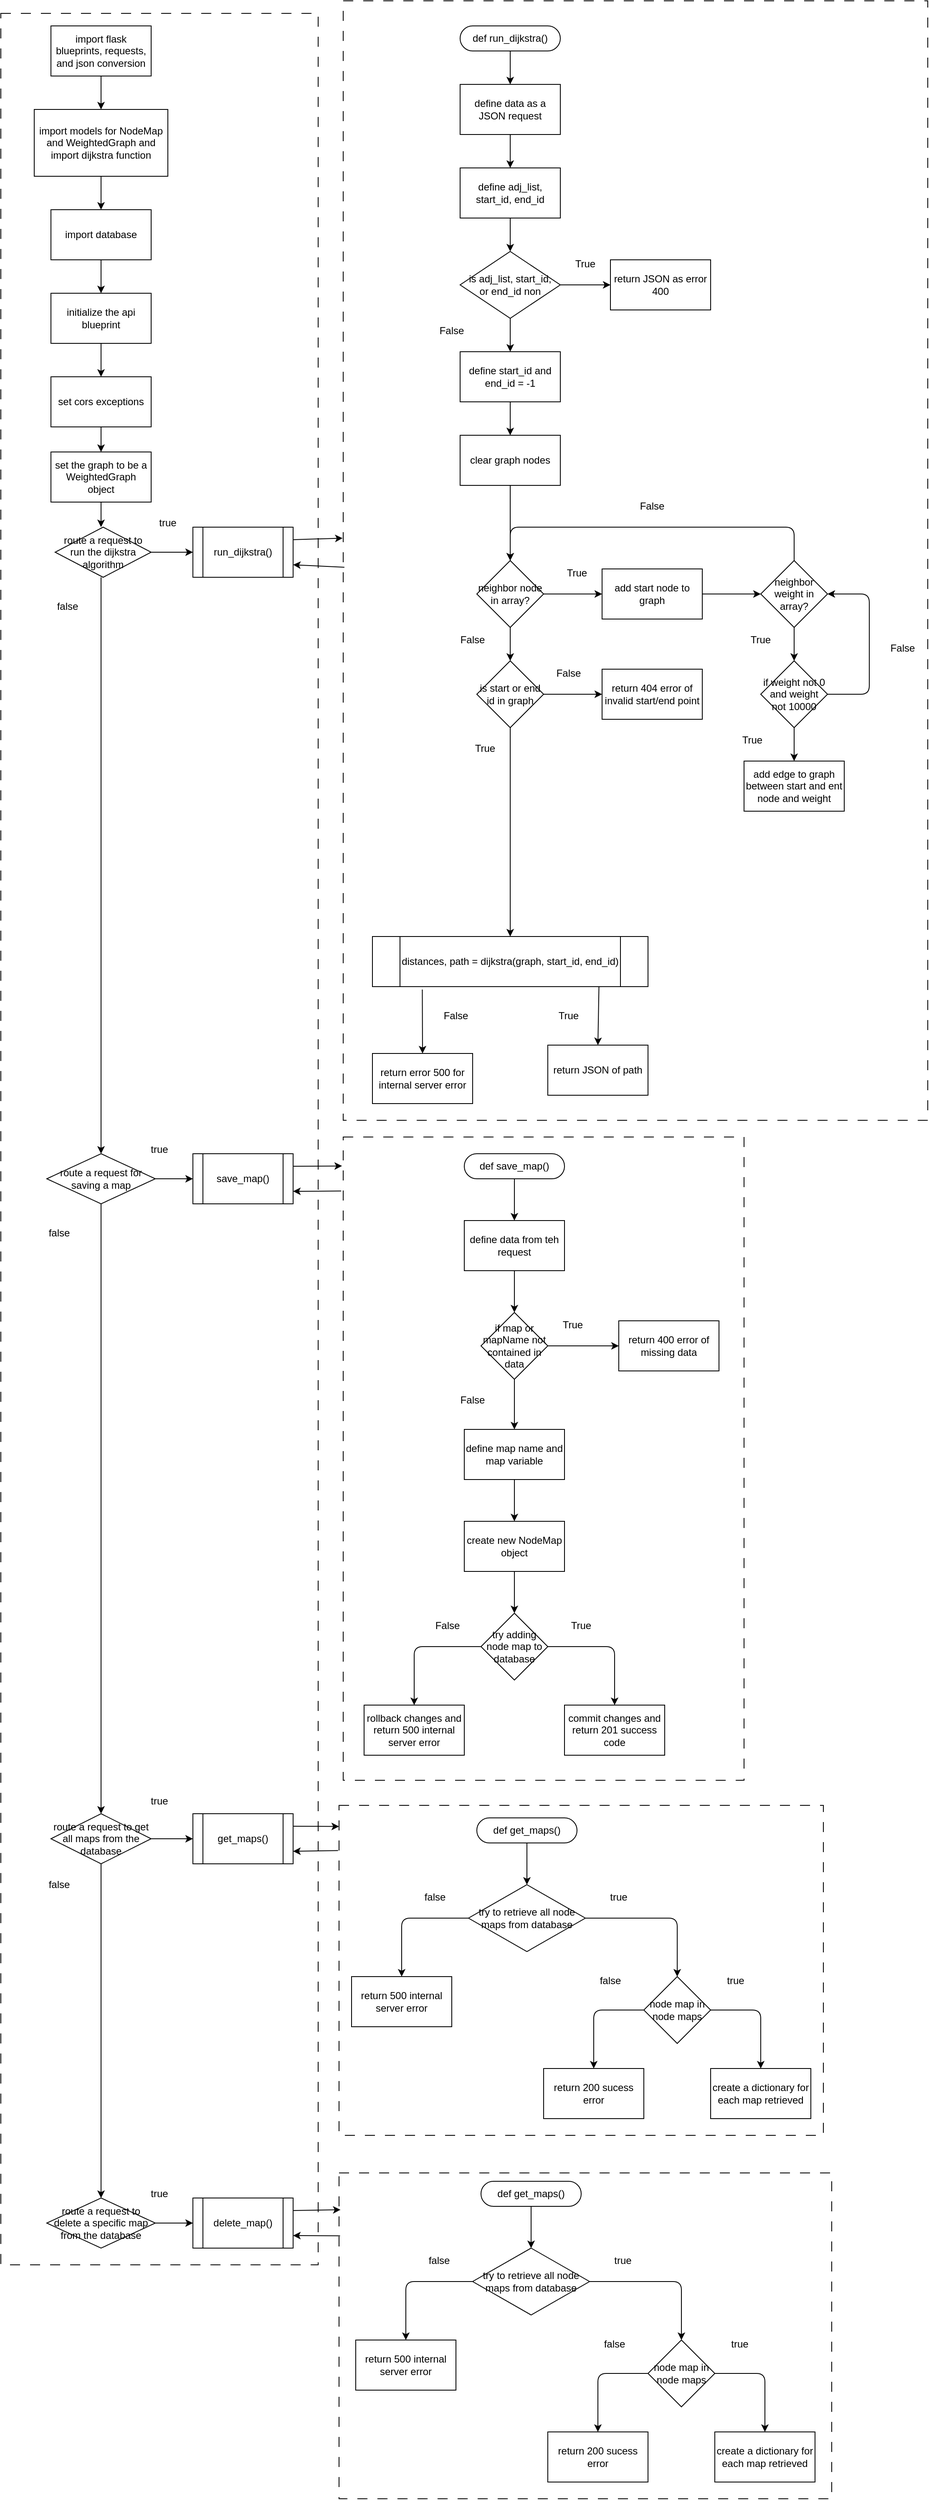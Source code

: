 <mxfile>
    <diagram id="d0Qg-e3rJXt3ObLAlx5V" name="Page-1">
        <mxGraphModel dx="614" dy="1080" grid="1" gridSize="10" guides="1" tooltips="1" connect="1" arrows="1" fold="1" page="1" pageScale="1" pageWidth="850" pageHeight="1100" math="0" shadow="0">
            <root>
                <mxCell id="0"/>
                <mxCell id="1" parent="0"/>
                <mxCell id="142" value="" style="rounded=0;whiteSpace=wrap;html=1;dashed=1;dashPattern=12 12;" vertex="1" parent="1">
                    <mxGeometry x="420" y="145" width="380" height="2695" as="geometry"/>
                </mxCell>
                <mxCell id="138" value="" style="rounded=0;whiteSpace=wrap;html=1;dashed=1;dashPattern=12 12;" vertex="1" parent="1">
                    <mxGeometry x="825" y="2730" width="590" height="390" as="geometry"/>
                </mxCell>
                <mxCell id="119" value="" style="rounded=0;whiteSpace=wrap;html=1;dashed=1;dashPattern=12 12;" vertex="1" parent="1">
                    <mxGeometry x="825" y="2290" width="580" height="395" as="geometry"/>
                </mxCell>
                <mxCell id="100" value="" style="rounded=0;whiteSpace=wrap;html=1;dashed=1;dashPattern=12 12;" vertex="1" parent="1">
                    <mxGeometry x="830" y="1490" width="480" height="770" as="geometry"/>
                </mxCell>
                <mxCell id="76" value="" style="rounded=0;whiteSpace=wrap;html=1;dashed=1;dashPattern=12 12;" vertex="1" parent="1">
                    <mxGeometry x="830" y="130" width="700" height="1340" as="geometry"/>
                </mxCell>
                <mxCell id="57" value="" style="edgeStyle=none;html=1;" edge="1" parent="1" source="2" target="3">
                    <mxGeometry relative="1" as="geometry"/>
                </mxCell>
                <mxCell id="2" value="import flask blueprints, requests, and json conversion" style="rounded=0;whiteSpace=wrap;html=1;" vertex="1" parent="1">
                    <mxGeometry x="480" y="160" width="120" height="60" as="geometry"/>
                </mxCell>
                <mxCell id="58" value="" style="edgeStyle=none;html=1;" edge="1" parent="1" source="3" target="4">
                    <mxGeometry relative="1" as="geometry"/>
                </mxCell>
                <mxCell id="3" value="import models for NodeMap and WeightedGraph and import dijkstra function" style="rounded=0;whiteSpace=wrap;html=1;" vertex="1" parent="1">
                    <mxGeometry x="460" y="260" width="160" height="80" as="geometry"/>
                </mxCell>
                <mxCell id="59" value="" style="edgeStyle=none;html=1;" edge="1" parent="1" source="4" target="5">
                    <mxGeometry relative="1" as="geometry"/>
                </mxCell>
                <mxCell id="4" value="import database" style="rounded=0;whiteSpace=wrap;html=1;" vertex="1" parent="1">
                    <mxGeometry x="480" y="380" width="120" height="60" as="geometry"/>
                </mxCell>
                <mxCell id="60" value="" style="edgeStyle=none;html=1;" edge="1" parent="1" source="5" target="6">
                    <mxGeometry relative="1" as="geometry"/>
                </mxCell>
                <mxCell id="5" value="initialize the api blueprint" style="rounded=0;whiteSpace=wrap;html=1;" vertex="1" parent="1">
                    <mxGeometry x="480" y="480" width="120" height="60" as="geometry"/>
                </mxCell>
                <mxCell id="61" value="" style="edgeStyle=none;html=1;" edge="1" parent="1" source="6" target="7">
                    <mxGeometry relative="1" as="geometry"/>
                </mxCell>
                <mxCell id="6" value="set cors exceptions" style="rounded=0;whiteSpace=wrap;html=1;" vertex="1" parent="1">
                    <mxGeometry x="480" y="580" width="120" height="60" as="geometry"/>
                </mxCell>
                <mxCell id="62" value="" style="edgeStyle=none;html=1;" edge="1" parent="1" source="7">
                    <mxGeometry relative="1" as="geometry">
                        <mxPoint x="540" y="760" as="targetPoint"/>
                    </mxGeometry>
                </mxCell>
                <mxCell id="7" value="set the graph to be a WeightedGraph object" style="rounded=0;whiteSpace=wrap;html=1;" vertex="1" parent="1">
                    <mxGeometry x="480" y="670" width="120" height="60" as="geometry"/>
                </mxCell>
                <mxCell id="63" value="" style="edgeStyle=none;html=1;" edge="1" parent="1" target="56">
                    <mxGeometry relative="1" as="geometry">
                        <mxPoint x="600" y="790" as="sourcePoint"/>
                    </mxGeometry>
                </mxCell>
                <mxCell id="65" value="" style="edgeStyle=none;html=1;entryX=0.5;entryY=0;entryDx=0;entryDy=0;" edge="1" parent="1" target="146">
                    <mxGeometry relative="1" as="geometry">
                        <mxPoint x="540" y="820" as="sourcePoint"/>
                        <mxPoint x="540" y="1340" as="targetPoint"/>
                    </mxGeometry>
                </mxCell>
                <mxCell id="9" value="" style="edgeStyle=none;html=1;" edge="1" parent="1" source="10" target="12">
                    <mxGeometry relative="1" as="geometry"/>
                </mxCell>
                <mxCell id="10" value="def run_dijkstra()" style="rounded=1;whiteSpace=wrap;html=1;arcSize=50;" vertex="1" parent="1">
                    <mxGeometry x="970" y="160" width="120" height="30" as="geometry"/>
                </mxCell>
                <mxCell id="11" value="" style="edgeStyle=none;html=1;" edge="1" parent="1" source="12" target="14">
                    <mxGeometry relative="1" as="geometry"/>
                </mxCell>
                <mxCell id="12" value="define data as a JSON request" style="rounded=0;whiteSpace=wrap;html=1;" vertex="1" parent="1">
                    <mxGeometry x="970" y="230" width="120" height="60" as="geometry"/>
                </mxCell>
                <mxCell id="13" value="" style="edgeStyle=none;html=1;" edge="1" parent="1" source="14" target="17">
                    <mxGeometry relative="1" as="geometry"/>
                </mxCell>
                <mxCell id="14" value="define adj_list, start_id, end_id" style="rounded=0;whiteSpace=wrap;html=1;" vertex="1" parent="1">
                    <mxGeometry x="970" y="330" width="120" height="60" as="geometry"/>
                </mxCell>
                <mxCell id="15" style="edgeStyle=none;html=1;entryX=0;entryY=0.5;entryDx=0;entryDy=0;" edge="1" parent="1" source="17" target="18">
                    <mxGeometry relative="1" as="geometry"/>
                </mxCell>
                <mxCell id="16" value="" style="edgeStyle=none;html=1;" edge="1" parent="1" source="17" target="20">
                    <mxGeometry relative="1" as="geometry"/>
                </mxCell>
                <mxCell id="17" value="is adj_list, start_id,&lt;br&gt;or end_id non" style="rhombus;whiteSpace=wrap;html=1;" vertex="1" parent="1">
                    <mxGeometry x="970" y="430" width="120" height="80" as="geometry"/>
                </mxCell>
                <mxCell id="18" value="return JSON as error 400" style="rounded=0;whiteSpace=wrap;html=1;" vertex="1" parent="1">
                    <mxGeometry x="1150" y="440" width="120" height="60" as="geometry"/>
                </mxCell>
                <mxCell id="19" value="" style="edgeStyle=none;html=1;" edge="1" parent="1" source="20" target="22">
                    <mxGeometry relative="1" as="geometry"/>
                </mxCell>
                <mxCell id="20" value="define start_id and end_id = -1" style="rounded=0;whiteSpace=wrap;html=1;" vertex="1" parent="1">
                    <mxGeometry x="970" y="550" width="120" height="60" as="geometry"/>
                </mxCell>
                <mxCell id="21" value="" style="edgeStyle=none;html=1;" edge="1" parent="1" source="22" target="25">
                    <mxGeometry relative="1" as="geometry"/>
                </mxCell>
                <mxCell id="22" value="clear graph nodes" style="rounded=0;whiteSpace=wrap;html=1;" vertex="1" parent="1">
                    <mxGeometry x="970" y="650" width="120" height="60" as="geometry"/>
                </mxCell>
                <mxCell id="23" value="" style="edgeStyle=none;html=1;" edge="1" parent="1" source="25" target="27">
                    <mxGeometry relative="1" as="geometry"/>
                </mxCell>
                <mxCell id="24" value="" style="edgeStyle=none;html=1;" edge="1" parent="1" source="25" target="37">
                    <mxGeometry relative="1" as="geometry"/>
                </mxCell>
                <mxCell id="25" value="neighbor node in array?" style="rhombus;whiteSpace=wrap;html=1;" vertex="1" parent="1">
                    <mxGeometry x="990" y="800" width="80" height="80" as="geometry"/>
                </mxCell>
                <mxCell id="26" value="" style="edgeStyle=none;html=1;" edge="1" parent="1" source="27" target="30">
                    <mxGeometry relative="1" as="geometry"/>
                </mxCell>
                <mxCell id="27" value="add start node to graph" style="rounded=0;whiteSpace=wrap;html=1;" vertex="1" parent="1">
                    <mxGeometry x="1140" y="810" width="120" height="60" as="geometry"/>
                </mxCell>
                <mxCell id="28" value="" style="edgeStyle=none;html=1;" edge="1" parent="1" source="30" target="33">
                    <mxGeometry relative="1" as="geometry"/>
                </mxCell>
                <mxCell id="29" style="edgeStyle=none;html=1;exitX=0.5;exitY=0;exitDx=0;exitDy=0;entryX=0.5;entryY=0;entryDx=0;entryDy=0;" edge="1" parent="1" source="30" target="25">
                    <mxGeometry relative="1" as="geometry">
                        <Array as="points">
                            <mxPoint x="1370" y="760"/>
                            <mxPoint x="1030" y="760"/>
                        </Array>
                    </mxGeometry>
                </mxCell>
                <mxCell id="30" value="neighbor weight in array?" style="rhombus;whiteSpace=wrap;html=1;" vertex="1" parent="1">
                    <mxGeometry x="1330" y="800" width="80" height="80" as="geometry"/>
                </mxCell>
                <mxCell id="31" value="" style="edgeStyle=none;html=1;" edge="1" parent="1" source="33" target="34">
                    <mxGeometry relative="1" as="geometry"/>
                </mxCell>
                <mxCell id="32" style="edgeStyle=none;html=1;exitX=1;exitY=0.5;exitDx=0;exitDy=0;entryX=1;entryY=0.5;entryDx=0;entryDy=0;" edge="1" parent="1" source="33" target="30">
                    <mxGeometry relative="1" as="geometry">
                        <Array as="points">
                            <mxPoint x="1460" y="960"/>
                            <mxPoint x="1460" y="840"/>
                        </Array>
                    </mxGeometry>
                </mxCell>
                <mxCell id="33" value="if weight not 0 and weight not 10000" style="rhombus;whiteSpace=wrap;html=1;" vertex="1" parent="1">
                    <mxGeometry x="1330" y="920" width="80" height="80" as="geometry"/>
                </mxCell>
                <mxCell id="34" value="add edge to graph between start and ent node and weight" style="rounded=0;whiteSpace=wrap;html=1;" vertex="1" parent="1">
                    <mxGeometry x="1310" y="1040" width="120" height="60" as="geometry"/>
                </mxCell>
                <mxCell id="35" value="" style="edgeStyle=none;html=1;" edge="1" parent="1" source="37" target="38">
                    <mxGeometry relative="1" as="geometry"/>
                </mxCell>
                <mxCell id="36" value="" style="edgeStyle=none;html=1;" edge="1" parent="1" source="37">
                    <mxGeometry relative="1" as="geometry">
                        <mxPoint x="1030" y="1250" as="targetPoint"/>
                    </mxGeometry>
                </mxCell>
                <mxCell id="37" value="is start or end id in graph" style="rhombus;whiteSpace=wrap;html=1;" vertex="1" parent="1">
                    <mxGeometry x="990" y="920" width="80" height="80" as="geometry"/>
                </mxCell>
                <mxCell id="38" value="return 404 error of invalid start/end point" style="rounded=0;whiteSpace=wrap;html=1;" vertex="1" parent="1">
                    <mxGeometry x="1140" y="930" width="120" height="60" as="geometry"/>
                </mxCell>
                <mxCell id="233" style="edgeStyle=none;html=1;exitX=0.5;exitY=0;exitDx=0;exitDy=0;entryX=0.822;entryY=0.994;entryDx=0;entryDy=0;entryPerimeter=0;startArrow=classic;startFill=1;endArrow=none;endFill=0;" edge="1" parent="1" source="42" target="231">
                    <mxGeometry relative="1" as="geometry"/>
                </mxCell>
                <mxCell id="42" value="return JSON of path" style="rounded=0;whiteSpace=wrap;html=1;" vertex="1" parent="1">
                    <mxGeometry x="1075" y="1380" width="120" height="60" as="geometry"/>
                </mxCell>
                <mxCell id="232" style="edgeStyle=none;html=1;exitX=0.5;exitY=0;exitDx=0;exitDy=0;entryX=0.181;entryY=1.058;entryDx=0;entryDy=0;entryPerimeter=0;startArrow=classic;startFill=1;endArrow=none;endFill=0;" edge="1" parent="1" source="43" target="231">
                    <mxGeometry relative="1" as="geometry"/>
                </mxCell>
                <mxCell id="43" value="return error 500 for internal server error" style="rounded=0;whiteSpace=wrap;html=1;" vertex="1" parent="1">
                    <mxGeometry x="865" y="1390" width="120" height="60" as="geometry"/>
                </mxCell>
                <mxCell id="44" value="False" style="text;html=1;strokeColor=none;fillColor=none;align=center;verticalAlign=middle;whiteSpace=wrap;rounded=0;" vertex="1" parent="1">
                    <mxGeometry x="935" y="1330" width="60" height="30" as="geometry"/>
                </mxCell>
                <mxCell id="45" value="True" style="text;html=1;strokeColor=none;fillColor=none;align=center;verticalAlign=middle;whiteSpace=wrap;rounded=0;" vertex="1" parent="1">
                    <mxGeometry x="1070" y="1330" width="60" height="30" as="geometry"/>
                </mxCell>
                <mxCell id="46" value="False" style="text;html=1;strokeColor=none;fillColor=none;align=center;verticalAlign=middle;whiteSpace=wrap;rounded=0;" vertex="1" parent="1">
                    <mxGeometry x="930" y="510" width="60" height="30" as="geometry"/>
                </mxCell>
                <mxCell id="47" value="True" style="text;html=1;strokeColor=none;fillColor=none;align=center;verticalAlign=middle;whiteSpace=wrap;rounded=0;" vertex="1" parent="1">
                    <mxGeometry x="1090" y="430" width="60" height="30" as="geometry"/>
                </mxCell>
                <mxCell id="48" value="False" style="text;html=1;strokeColor=none;fillColor=none;align=center;verticalAlign=middle;whiteSpace=wrap;rounded=0;" vertex="1" parent="1">
                    <mxGeometry x="955" y="880" width="60" height="30" as="geometry"/>
                </mxCell>
                <mxCell id="49" value="True" style="text;html=1;strokeColor=none;fillColor=none;align=center;verticalAlign=middle;whiteSpace=wrap;rounded=0;" vertex="1" parent="1">
                    <mxGeometry x="1080" y="800" width="60" height="30" as="geometry"/>
                </mxCell>
                <mxCell id="50" value="True" style="text;html=1;strokeColor=none;fillColor=none;align=center;verticalAlign=middle;whiteSpace=wrap;rounded=0;" vertex="1" parent="1">
                    <mxGeometry x="1300" y="880" width="60" height="30" as="geometry"/>
                </mxCell>
                <mxCell id="51" value="True" style="text;html=1;strokeColor=none;fillColor=none;align=center;verticalAlign=middle;whiteSpace=wrap;rounded=0;" vertex="1" parent="1">
                    <mxGeometry x="1290" y="1000" width="60" height="30" as="geometry"/>
                </mxCell>
                <mxCell id="52" value="False" style="text;html=1;strokeColor=none;fillColor=none;align=center;verticalAlign=middle;whiteSpace=wrap;rounded=0;" vertex="1" parent="1">
                    <mxGeometry x="1470" y="890" width="60" height="30" as="geometry"/>
                </mxCell>
                <mxCell id="53" value="False" style="text;html=1;strokeColor=none;fillColor=none;align=center;verticalAlign=middle;whiteSpace=wrap;rounded=0;" vertex="1" parent="1">
                    <mxGeometry x="1170" y="720" width="60" height="30" as="geometry"/>
                </mxCell>
                <mxCell id="54" value="True" style="text;html=1;strokeColor=none;fillColor=none;align=center;verticalAlign=middle;whiteSpace=wrap;rounded=0;" vertex="1" parent="1">
                    <mxGeometry x="970" y="1010" width="60" height="30" as="geometry"/>
                </mxCell>
                <mxCell id="55" value="False" style="text;html=1;strokeColor=none;fillColor=none;align=center;verticalAlign=middle;whiteSpace=wrap;rounded=0;" vertex="1" parent="1">
                    <mxGeometry x="1070" y="920" width="60" height="30" as="geometry"/>
                </mxCell>
                <mxCell id="77" style="edgeStyle=none;html=1;exitX=1;exitY=0.25;exitDx=0;exitDy=0;entryX=-0.001;entryY=0.48;entryDx=0;entryDy=0;entryPerimeter=0;" edge="1" parent="1" source="56" target="76">
                    <mxGeometry relative="1" as="geometry"/>
                </mxCell>
                <mxCell id="78" style="edgeStyle=none;html=1;exitX=1;exitY=0.75;exitDx=0;exitDy=0;entryX=0.002;entryY=0.506;entryDx=0;entryDy=0;entryPerimeter=0;startArrow=classic;startFill=1;endArrow=none;endFill=0;" edge="1" parent="1" source="56" target="76">
                    <mxGeometry relative="1" as="geometry"/>
                </mxCell>
                <mxCell id="56" value="run_dijkstra()" style="shape=process;whiteSpace=wrap;html=1;backgroundOutline=1;" vertex="1" parent="1">
                    <mxGeometry x="650" y="760" width="120" height="60" as="geometry"/>
                </mxCell>
                <mxCell id="67" value="" style="edgeStyle=none;html=1;" edge="1" parent="1" target="66">
                    <mxGeometry relative="1" as="geometry">
                        <mxPoint x="600" y="1540" as="sourcePoint"/>
                    </mxGeometry>
                </mxCell>
                <mxCell id="69" value="" style="edgeStyle=none;html=1;" edge="1" parent="1">
                    <mxGeometry relative="1" as="geometry">
                        <mxPoint x="540" y="1570" as="sourcePoint"/>
                        <mxPoint x="540" y="2300" as="targetPoint"/>
                    </mxGeometry>
                </mxCell>
                <mxCell id="102" style="edgeStyle=none;html=1;exitX=1;exitY=0.75;exitDx=0;exitDy=0;entryX=-0.005;entryY=0.084;entryDx=0;entryDy=0;entryPerimeter=0;startArrow=classic;startFill=1;endArrow=none;endFill=0;" edge="1" parent="1" source="66" target="100">
                    <mxGeometry relative="1" as="geometry"/>
                </mxCell>
                <mxCell id="103" style="edgeStyle=none;html=1;exitX=1;exitY=0.25;exitDx=0;exitDy=0;entryX=-0.003;entryY=0.045;entryDx=0;entryDy=0;entryPerimeter=0;startArrow=none;startFill=0;endArrow=classic;endFill=1;" edge="1" parent="1" source="66" target="100">
                    <mxGeometry relative="1" as="geometry"/>
                </mxCell>
                <mxCell id="66" value="save_map()" style="shape=process;whiteSpace=wrap;html=1;backgroundOutline=1;" vertex="1" parent="1">
                    <mxGeometry x="650" y="1510" width="120" height="60" as="geometry"/>
                </mxCell>
                <mxCell id="71" value="" style="edgeStyle=none;html=1;" edge="1" parent="1" target="70">
                    <mxGeometry relative="1" as="geometry">
                        <mxPoint x="600" y="2330" as="sourcePoint"/>
                    </mxGeometry>
                </mxCell>
                <mxCell id="73" value="" style="edgeStyle=none;html=1;" edge="1" parent="1">
                    <mxGeometry relative="1" as="geometry">
                        <mxPoint x="540" y="2360" as="sourcePoint"/>
                        <mxPoint x="540" y="2760" as="targetPoint"/>
                    </mxGeometry>
                </mxCell>
                <mxCell id="121" style="edgeStyle=none;html=1;exitX=1;exitY=0.25;exitDx=0;exitDy=0;entryX=0;entryY=0.064;entryDx=0;entryDy=0;entryPerimeter=0;startArrow=none;startFill=0;endArrow=classic;endFill=1;" edge="1" parent="1" source="70" target="119">
                    <mxGeometry relative="1" as="geometry"/>
                </mxCell>
                <mxCell id="122" style="edgeStyle=none;html=1;exitX=1;exitY=0.75;exitDx=0;exitDy=0;entryX=-0.002;entryY=0.137;entryDx=0;entryDy=0;entryPerimeter=0;startArrow=classic;startFill=1;endArrow=none;endFill=0;" edge="1" parent="1" source="70" target="119">
                    <mxGeometry relative="1" as="geometry"/>
                </mxCell>
                <mxCell id="70" value="get_maps()" style="shape=process;whiteSpace=wrap;html=1;backgroundOutline=1;" vertex="1" parent="1">
                    <mxGeometry x="650" y="2300" width="120" height="60" as="geometry"/>
                </mxCell>
                <mxCell id="75" value="" style="edgeStyle=none;html=1;" edge="1" parent="1" target="74">
                    <mxGeometry relative="1" as="geometry">
                        <mxPoint x="600" y="2790" as="sourcePoint"/>
                    </mxGeometry>
                </mxCell>
                <mxCell id="140" style="edgeStyle=none;html=1;exitX=1;exitY=0.75;exitDx=0;exitDy=0;entryX=0.002;entryY=0.193;entryDx=0;entryDy=0;entryPerimeter=0;startArrow=classic;startFill=1;endArrow=none;endFill=0;" edge="1" parent="1" source="74" target="138">
                    <mxGeometry relative="1" as="geometry"/>
                </mxCell>
                <mxCell id="141" style="edgeStyle=none;html=1;exitX=1;exitY=0.25;exitDx=0;exitDy=0;entryX=0.003;entryY=0.113;entryDx=0;entryDy=0;entryPerimeter=0;startArrow=none;startFill=0;endArrow=classic;endFill=1;" edge="1" parent="1" source="74" target="138">
                    <mxGeometry relative="1" as="geometry"/>
                </mxCell>
                <mxCell id="74" value="delete_map()" style="shape=process;whiteSpace=wrap;html=1;backgroundOutline=1;" vertex="1" parent="1">
                    <mxGeometry x="650" y="2760" width="120" height="60" as="geometry"/>
                </mxCell>
                <mxCell id="79" value="" style="edgeStyle=none;html=1;" edge="1" parent="1" source="80" target="82">
                    <mxGeometry relative="1" as="geometry"/>
                </mxCell>
                <mxCell id="80" value="def save_map()" style="rounded=1;whiteSpace=wrap;html=1;arcSize=50;" vertex="1" parent="1">
                    <mxGeometry x="975" y="1510" width="120" height="30" as="geometry"/>
                </mxCell>
                <mxCell id="81" value="" style="edgeStyle=none;html=1;" edge="1" parent="1" source="82" target="85">
                    <mxGeometry relative="1" as="geometry"/>
                </mxCell>
                <mxCell id="82" value="define data from teh request" style="rounded=0;whiteSpace=wrap;html=1;" vertex="1" parent="1">
                    <mxGeometry x="975" y="1590" width="120" height="60" as="geometry"/>
                </mxCell>
                <mxCell id="83" value="" style="edgeStyle=none;html=1;" edge="1" parent="1" source="85" target="86">
                    <mxGeometry relative="1" as="geometry"/>
                </mxCell>
                <mxCell id="84" value="" style="edgeStyle=none;html=1;" edge="1" parent="1" source="85" target="88">
                    <mxGeometry relative="1" as="geometry"/>
                </mxCell>
                <mxCell id="85" value="if map or mapName not contained in data" style="rhombus;whiteSpace=wrap;html=1;" vertex="1" parent="1">
                    <mxGeometry x="995" y="1700" width="80" height="80" as="geometry"/>
                </mxCell>
                <mxCell id="86" value="return 400 error of missing data" style="rounded=0;whiteSpace=wrap;html=1;" vertex="1" parent="1">
                    <mxGeometry x="1160" y="1710" width="120" height="60" as="geometry"/>
                </mxCell>
                <mxCell id="87" value="" style="edgeStyle=none;html=1;" edge="1" parent="1" source="88" target="90">
                    <mxGeometry relative="1" as="geometry"/>
                </mxCell>
                <mxCell id="88" value="define map name and map variable" style="rounded=0;whiteSpace=wrap;html=1;" vertex="1" parent="1">
                    <mxGeometry x="975" y="1840" width="120" height="60" as="geometry"/>
                </mxCell>
                <mxCell id="89" value="" style="edgeStyle=none;html=1;" edge="1" parent="1" source="90" target="93">
                    <mxGeometry relative="1" as="geometry"/>
                </mxCell>
                <mxCell id="90" value="create new NodeMap object" style="rounded=0;whiteSpace=wrap;html=1;" vertex="1" parent="1">
                    <mxGeometry x="975" y="1950" width="120" height="60" as="geometry"/>
                </mxCell>
                <mxCell id="91" style="edgeStyle=none;html=1;exitX=0;exitY=0.5;exitDx=0;exitDy=0;entryX=0.5;entryY=0;entryDx=0;entryDy=0;" edge="1" parent="1" source="93" target="94">
                    <mxGeometry relative="1" as="geometry">
                        <Array as="points">
                            <mxPoint x="915" y="2100"/>
                        </Array>
                    </mxGeometry>
                </mxCell>
                <mxCell id="92" style="edgeStyle=none;html=1;exitX=1;exitY=0.5;exitDx=0;exitDy=0;entryX=0.5;entryY=0;entryDx=0;entryDy=0;" edge="1" parent="1" source="93" target="95">
                    <mxGeometry relative="1" as="geometry">
                        <Array as="points">
                            <mxPoint x="1155" y="2100"/>
                        </Array>
                    </mxGeometry>
                </mxCell>
                <mxCell id="93" value="try adding node map to database" style="rhombus;whiteSpace=wrap;html=1;" vertex="1" parent="1">
                    <mxGeometry x="995" y="2060" width="80" height="80" as="geometry"/>
                </mxCell>
                <mxCell id="94" value="rollback changes and return 500 internal server error" style="rounded=0;whiteSpace=wrap;html=1;" vertex="1" parent="1">
                    <mxGeometry x="855" y="2170" width="120" height="60" as="geometry"/>
                </mxCell>
                <mxCell id="95" value="commit changes and return 201 success code" style="rounded=0;whiteSpace=wrap;html=1;" vertex="1" parent="1">
                    <mxGeometry x="1095" y="2170" width="120" height="60" as="geometry"/>
                </mxCell>
                <mxCell id="96" value="True" style="text;html=1;strokeColor=none;fillColor=none;align=center;verticalAlign=middle;whiteSpace=wrap;rounded=0;" vertex="1" parent="1">
                    <mxGeometry x="1085" y="2060" width="60" height="30" as="geometry"/>
                </mxCell>
                <mxCell id="97" value="False" style="text;html=1;strokeColor=none;fillColor=none;align=center;verticalAlign=middle;whiteSpace=wrap;rounded=0;" vertex="1" parent="1">
                    <mxGeometry x="925" y="2060" width="60" height="30" as="geometry"/>
                </mxCell>
                <mxCell id="98" value="True" style="text;html=1;strokeColor=none;fillColor=none;align=center;verticalAlign=middle;whiteSpace=wrap;rounded=0;" vertex="1" parent="1">
                    <mxGeometry x="1075" y="1700" width="60" height="30" as="geometry"/>
                </mxCell>
                <mxCell id="99" value="False" style="text;html=1;strokeColor=none;fillColor=none;align=center;verticalAlign=middle;whiteSpace=wrap;rounded=0;" vertex="1" parent="1">
                    <mxGeometry x="955" y="1790" width="60" height="30" as="geometry"/>
                </mxCell>
                <mxCell id="104" value="" style="edgeStyle=none;html=1;" edge="1" parent="1" source="105" target="108">
                    <mxGeometry relative="1" as="geometry"/>
                </mxCell>
                <mxCell id="105" value="def get_maps()" style="rounded=1;whiteSpace=wrap;html=1;arcSize=50;" vertex="1" parent="1">
                    <mxGeometry x="990" y="2305" width="120" height="30" as="geometry"/>
                </mxCell>
                <mxCell id="106" style="edgeStyle=none;html=1;exitX=1;exitY=0.5;exitDx=0;exitDy=0;entryX=0.5;entryY=0;entryDx=0;entryDy=0;" edge="1" parent="1" source="108" target="111">
                    <mxGeometry relative="1" as="geometry">
                        <Array as="points">
                            <mxPoint x="1230" y="2425"/>
                        </Array>
                    </mxGeometry>
                </mxCell>
                <mxCell id="107" style="edgeStyle=none;html=1;exitX=0;exitY=0.5;exitDx=0;exitDy=0;entryX=0.5;entryY=0;entryDx=0;entryDy=0;" edge="1" parent="1" source="108" target="114">
                    <mxGeometry relative="1" as="geometry">
                        <Array as="points">
                            <mxPoint x="900" y="2425"/>
                        </Array>
                    </mxGeometry>
                </mxCell>
                <mxCell id="108" value="try to retrieve all node maps from database" style="rhombus;whiteSpace=wrap;html=1;" vertex="1" parent="1">
                    <mxGeometry x="980" y="2385" width="140" height="80" as="geometry"/>
                </mxCell>
                <mxCell id="109" style="edgeStyle=none;html=1;exitX=0;exitY=0.5;exitDx=0;exitDy=0;entryX=0.5;entryY=0;entryDx=0;entryDy=0;" edge="1" parent="1" source="111" target="113">
                    <mxGeometry relative="1" as="geometry">
                        <Array as="points">
                            <mxPoint x="1130" y="2535"/>
                        </Array>
                    </mxGeometry>
                </mxCell>
                <mxCell id="110" style="edgeStyle=none;html=1;exitX=1;exitY=0.5;exitDx=0;exitDy=0;entryX=0.5;entryY=0;entryDx=0;entryDy=0;" edge="1" parent="1" source="111" target="112">
                    <mxGeometry relative="1" as="geometry">
                        <Array as="points">
                            <mxPoint x="1330" y="2535"/>
                        </Array>
                    </mxGeometry>
                </mxCell>
                <mxCell id="111" value="node map in node maps" style="rhombus;whiteSpace=wrap;html=1;" vertex="1" parent="1">
                    <mxGeometry x="1190" y="2495" width="80" height="80" as="geometry"/>
                </mxCell>
                <mxCell id="112" value="create a dictionary for each map retrieved" style="rounded=0;whiteSpace=wrap;html=1;" vertex="1" parent="1">
                    <mxGeometry x="1270" y="2605" width="120" height="60" as="geometry"/>
                </mxCell>
                <mxCell id="113" value="return 200 sucess error" style="rounded=0;whiteSpace=wrap;html=1;" vertex="1" parent="1">
                    <mxGeometry x="1070" y="2605" width="120" height="60" as="geometry"/>
                </mxCell>
                <mxCell id="114" value="return 500 internal server error" style="rounded=0;whiteSpace=wrap;html=1;" vertex="1" parent="1">
                    <mxGeometry x="840" y="2495" width="120" height="60" as="geometry"/>
                </mxCell>
                <mxCell id="115" value="true" style="text;html=1;strokeColor=none;fillColor=none;align=center;verticalAlign=middle;whiteSpace=wrap;rounded=0;" vertex="1" parent="1">
                    <mxGeometry x="1130" y="2385" width="60" height="30" as="geometry"/>
                </mxCell>
                <mxCell id="116" value="false" style="text;html=1;strokeColor=none;fillColor=none;align=center;verticalAlign=middle;whiteSpace=wrap;rounded=0;" vertex="1" parent="1">
                    <mxGeometry x="910" y="2385" width="60" height="30" as="geometry"/>
                </mxCell>
                <mxCell id="117" value="true" style="text;html=1;strokeColor=none;fillColor=none;align=center;verticalAlign=middle;whiteSpace=wrap;rounded=0;" vertex="1" parent="1">
                    <mxGeometry x="1270" y="2485" width="60" height="30" as="geometry"/>
                </mxCell>
                <mxCell id="118" value="false" style="text;html=1;strokeColor=none;fillColor=none;align=center;verticalAlign=middle;whiteSpace=wrap;rounded=0;" vertex="1" parent="1">
                    <mxGeometry x="1120" y="2485" width="60" height="30" as="geometry"/>
                </mxCell>
                <mxCell id="123" value="" style="edgeStyle=none;html=1;" edge="1" parent="1" source="124" target="127">
                    <mxGeometry relative="1" as="geometry"/>
                </mxCell>
                <mxCell id="124" value="def get_maps()" style="rounded=1;whiteSpace=wrap;html=1;arcSize=50;" vertex="1" parent="1">
                    <mxGeometry x="995" y="2740" width="120" height="30" as="geometry"/>
                </mxCell>
                <mxCell id="125" style="edgeStyle=none;html=1;exitX=1;exitY=0.5;exitDx=0;exitDy=0;entryX=0.5;entryY=0;entryDx=0;entryDy=0;" edge="1" parent="1" source="127" target="130">
                    <mxGeometry relative="1" as="geometry">
                        <Array as="points">
                            <mxPoint x="1235" y="2860"/>
                        </Array>
                    </mxGeometry>
                </mxCell>
                <mxCell id="126" style="edgeStyle=none;html=1;exitX=0;exitY=0.5;exitDx=0;exitDy=0;entryX=0.5;entryY=0;entryDx=0;entryDy=0;" edge="1" parent="1" source="127" target="133">
                    <mxGeometry relative="1" as="geometry">
                        <Array as="points">
                            <mxPoint x="905" y="2860"/>
                        </Array>
                    </mxGeometry>
                </mxCell>
                <mxCell id="127" value="try to retrieve all node maps from database" style="rhombus;whiteSpace=wrap;html=1;" vertex="1" parent="1">
                    <mxGeometry x="985" y="2820" width="140" height="80" as="geometry"/>
                </mxCell>
                <mxCell id="128" style="edgeStyle=none;html=1;exitX=0;exitY=0.5;exitDx=0;exitDy=0;entryX=0.5;entryY=0;entryDx=0;entryDy=0;" edge="1" parent="1" source="130" target="132">
                    <mxGeometry relative="1" as="geometry">
                        <Array as="points">
                            <mxPoint x="1135" y="2970"/>
                        </Array>
                    </mxGeometry>
                </mxCell>
                <mxCell id="129" style="edgeStyle=none;html=1;exitX=1;exitY=0.5;exitDx=0;exitDy=0;entryX=0.5;entryY=0;entryDx=0;entryDy=0;" edge="1" parent="1" source="130" target="131">
                    <mxGeometry relative="1" as="geometry">
                        <Array as="points">
                            <mxPoint x="1335" y="2970"/>
                        </Array>
                    </mxGeometry>
                </mxCell>
                <mxCell id="130" value="node map in node maps" style="rhombus;whiteSpace=wrap;html=1;" vertex="1" parent="1">
                    <mxGeometry x="1195" y="2930" width="80" height="80" as="geometry"/>
                </mxCell>
                <mxCell id="131" value="create a dictionary for each map retrieved" style="rounded=0;whiteSpace=wrap;html=1;" vertex="1" parent="1">
                    <mxGeometry x="1275" y="3040" width="120" height="60" as="geometry"/>
                </mxCell>
                <mxCell id="132" value="return 200 sucess error" style="rounded=0;whiteSpace=wrap;html=1;" vertex="1" parent="1">
                    <mxGeometry x="1075" y="3040" width="120" height="60" as="geometry"/>
                </mxCell>
                <mxCell id="133" value="return 500 internal server error" style="rounded=0;whiteSpace=wrap;html=1;" vertex="1" parent="1">
                    <mxGeometry x="845" y="2930" width="120" height="60" as="geometry"/>
                </mxCell>
                <mxCell id="134" value="true" style="text;html=1;strokeColor=none;fillColor=none;align=center;verticalAlign=middle;whiteSpace=wrap;rounded=0;" vertex="1" parent="1">
                    <mxGeometry x="1135" y="2820" width="60" height="30" as="geometry"/>
                </mxCell>
                <mxCell id="135" value="false" style="text;html=1;strokeColor=none;fillColor=none;align=center;verticalAlign=middle;whiteSpace=wrap;rounded=0;" vertex="1" parent="1">
                    <mxGeometry x="915" y="2820" width="60" height="30" as="geometry"/>
                </mxCell>
                <mxCell id="136" value="true" style="text;html=1;strokeColor=none;fillColor=none;align=center;verticalAlign=middle;whiteSpace=wrap;rounded=0;" vertex="1" parent="1">
                    <mxGeometry x="1275" y="2920" width="60" height="30" as="geometry"/>
                </mxCell>
                <mxCell id="137" value="false" style="text;html=1;strokeColor=none;fillColor=none;align=center;verticalAlign=middle;whiteSpace=wrap;rounded=0;" vertex="1" parent="1">
                    <mxGeometry x="1125" y="2920" width="60" height="30" as="geometry"/>
                </mxCell>
                <mxCell id="143" value="route a request to run the dijkstra algorithm" style="rhombus;whiteSpace=wrap;html=1;" vertex="1" parent="1">
                    <mxGeometry x="485" y="760" width="115" height="60" as="geometry"/>
                </mxCell>
                <mxCell id="144" value="true" style="text;html=1;strokeColor=none;fillColor=none;align=center;verticalAlign=middle;whiteSpace=wrap;rounded=0;" vertex="1" parent="1">
                    <mxGeometry x="590" y="740" width="60" height="30" as="geometry"/>
                </mxCell>
                <mxCell id="145" value="false" style="text;html=1;strokeColor=none;fillColor=none;align=center;verticalAlign=middle;whiteSpace=wrap;rounded=0;" vertex="1" parent="1">
                    <mxGeometry x="470" y="840" width="60" height="30" as="geometry"/>
                </mxCell>
                <mxCell id="146" value="route a request for saving a map" style="rhombus;whiteSpace=wrap;html=1;" vertex="1" parent="1">
                    <mxGeometry x="475" y="1510" width="130" height="60" as="geometry"/>
                </mxCell>
                <mxCell id="147" value="route a request to get all maps from the database" style="rhombus;whiteSpace=wrap;html=1;" vertex="1" parent="1">
                    <mxGeometry x="480" y="2300" width="120" height="60" as="geometry"/>
                </mxCell>
                <mxCell id="148" value="route a request to delete a specific map from the database" style="rhombus;whiteSpace=wrap;html=1;" vertex="1" parent="1">
                    <mxGeometry x="475" y="2760" width="130" height="60" as="geometry"/>
                </mxCell>
                <mxCell id="149" value="true" style="text;html=1;strokeColor=none;fillColor=none;align=center;verticalAlign=middle;whiteSpace=wrap;rounded=0;" vertex="1" parent="1">
                    <mxGeometry x="580" y="1490" width="60" height="30" as="geometry"/>
                </mxCell>
                <mxCell id="150" value="false" style="text;html=1;strokeColor=none;fillColor=none;align=center;verticalAlign=middle;whiteSpace=wrap;rounded=0;" vertex="1" parent="1">
                    <mxGeometry x="460" y="1590" width="60" height="30" as="geometry"/>
                </mxCell>
                <mxCell id="151" value="true" style="text;html=1;strokeColor=none;fillColor=none;align=center;verticalAlign=middle;whiteSpace=wrap;rounded=0;" vertex="1" parent="1">
                    <mxGeometry x="580" y="2270" width="60" height="30" as="geometry"/>
                </mxCell>
                <mxCell id="152" value="false" style="text;html=1;strokeColor=none;fillColor=none;align=center;verticalAlign=middle;whiteSpace=wrap;rounded=0;" vertex="1" parent="1">
                    <mxGeometry x="460" y="2370" width="60" height="30" as="geometry"/>
                </mxCell>
                <mxCell id="153" value="true" style="text;html=1;strokeColor=none;fillColor=none;align=center;verticalAlign=middle;whiteSpace=wrap;rounded=0;" vertex="1" parent="1">
                    <mxGeometry x="580" y="2740" width="60" height="30" as="geometry"/>
                </mxCell>
                <mxCell id="231" value="distances, path = dijkstra(graph, start_id, end_id)" style="shape=process;whiteSpace=wrap;html=1;backgroundOutline=1;" vertex="1" parent="1">
                    <mxGeometry x="865" y="1250" width="330" height="60" as="geometry"/>
                </mxCell>
            </root>
        </mxGraphModel>
    </diagram>
</mxfile>